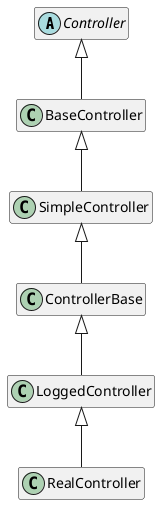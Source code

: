 @startuml

hide empty members
skinparam BackgroundColor transparent

abstract Controller {
}

class BaseController extends Controller {
}

class SimpleController extends BaseController {
}

class ControllerBase extends SimpleController {
}

class LoggedController extends ControllerBase {
}

class RealController extends LoggedController {
}

@enduml
